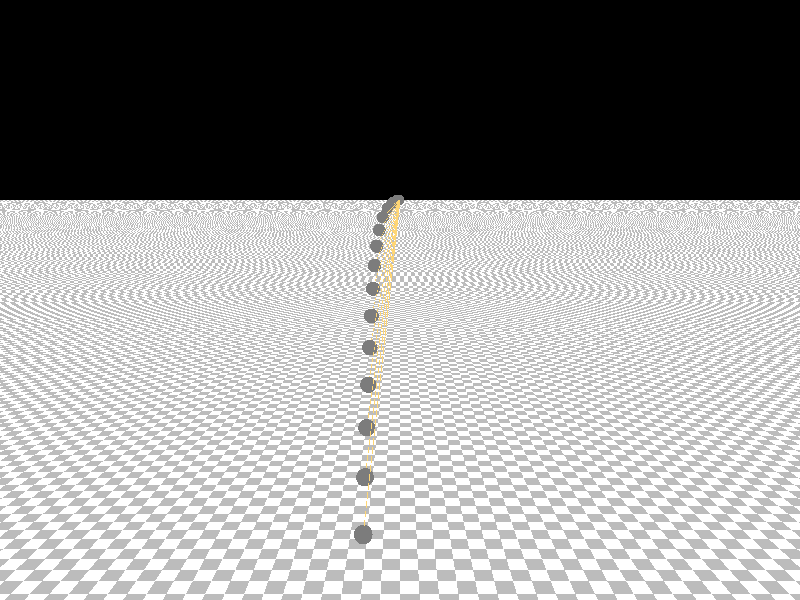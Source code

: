 #include "metals.inc"

camera{
    location <0,-30,0>
    look_at <0,0,-5>
    right 1.33*x
    up z
    sky z
}

light_source{
    <50,-75,150>
    rgb 1
}

plane{
    z,-20
    pigment{
        checker
        rgb 1
        rgb 0.5
    }    
}

#macro pendulum(length)
    union{
        sphere{
            <0,0,-length>
            0.25
            texture{T_Chrome_1A}
        }       
        cylinder{
            <0,0,0>, <0,0,-length>, 0.01
            texture{T_Gold_1A}
        }   
    }         
#end

#declare g = 150;
#declare x_naught = 1;

#declare n=15;

#declare i=1;
#while (i<=n)   
    #declare length = i*i/25;
    #declare max_theta = atan(x_naught/length);
    #declare theta_dot = sqrt(g/length);     
    object{
        pendulum(length)
        rotate (180/pi)*max_theta*cos(theta_dot*clock)*y
        translate -i*y
    }
    #declare i=i+1;
#end